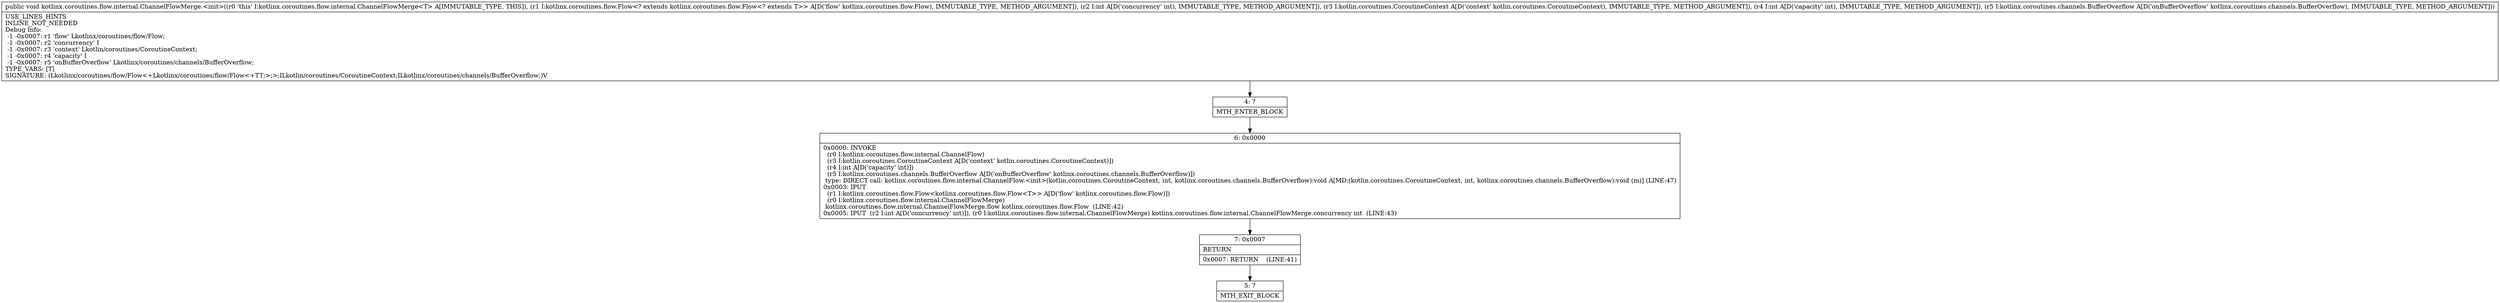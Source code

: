 digraph "CFG forkotlinx.coroutines.flow.internal.ChannelFlowMerge.\<init\>(Lkotlinx\/coroutines\/flow\/Flow;ILkotlin\/coroutines\/CoroutineContext;ILkotlinx\/coroutines\/channels\/BufferOverflow;)V" {
Node_4 [shape=record,label="{4\:\ ?|MTH_ENTER_BLOCK\l}"];
Node_6 [shape=record,label="{6\:\ 0x0000|0x0000: INVOKE  \l  (r0 I:kotlinx.coroutines.flow.internal.ChannelFlow)\l  (r3 I:kotlin.coroutines.CoroutineContext A[D('context' kotlin.coroutines.CoroutineContext)])\l  (r4 I:int A[D('capacity' int)])\l  (r5 I:kotlinx.coroutines.channels.BufferOverflow A[D('onBufferOverflow' kotlinx.coroutines.channels.BufferOverflow)])\l type: DIRECT call: kotlinx.coroutines.flow.internal.ChannelFlow.\<init\>(kotlin.coroutines.CoroutineContext, int, kotlinx.coroutines.channels.BufferOverflow):void A[MD:(kotlin.coroutines.CoroutineContext, int, kotlinx.coroutines.channels.BufferOverflow):void (m)] (LINE:47)\l0x0003: IPUT  \l  (r1 I:kotlinx.coroutines.flow.Flow\<kotlinx.coroutines.flow.Flow\<T\>\> A[D('flow' kotlinx.coroutines.flow.Flow)])\l  (r0 I:kotlinx.coroutines.flow.internal.ChannelFlowMerge)\l kotlinx.coroutines.flow.internal.ChannelFlowMerge.flow kotlinx.coroutines.flow.Flow  (LINE:42)\l0x0005: IPUT  (r2 I:int A[D('concurrency' int)]), (r0 I:kotlinx.coroutines.flow.internal.ChannelFlowMerge) kotlinx.coroutines.flow.internal.ChannelFlowMerge.concurrency int  (LINE:43)\l}"];
Node_7 [shape=record,label="{7\:\ 0x0007|RETURN\l|0x0007: RETURN    (LINE:41)\l}"];
Node_5 [shape=record,label="{5\:\ ?|MTH_EXIT_BLOCK\l}"];
MethodNode[shape=record,label="{public void kotlinx.coroutines.flow.internal.ChannelFlowMerge.\<init\>((r0 'this' I:kotlinx.coroutines.flow.internal.ChannelFlowMerge\<T\> A[IMMUTABLE_TYPE, THIS]), (r1 I:kotlinx.coroutines.flow.Flow\<? extends kotlinx.coroutines.flow.Flow\<? extends T\>\> A[D('flow' kotlinx.coroutines.flow.Flow), IMMUTABLE_TYPE, METHOD_ARGUMENT]), (r2 I:int A[D('concurrency' int), IMMUTABLE_TYPE, METHOD_ARGUMENT]), (r3 I:kotlin.coroutines.CoroutineContext A[D('context' kotlin.coroutines.CoroutineContext), IMMUTABLE_TYPE, METHOD_ARGUMENT]), (r4 I:int A[D('capacity' int), IMMUTABLE_TYPE, METHOD_ARGUMENT]), (r5 I:kotlinx.coroutines.channels.BufferOverflow A[D('onBufferOverflow' kotlinx.coroutines.channels.BufferOverflow), IMMUTABLE_TYPE, METHOD_ARGUMENT]))  | USE_LINES_HINTS\lINLINE_NOT_NEEDED\lDebug Info:\l  \-1 \-0x0007: r1 'flow' Lkotlinx\/coroutines\/flow\/Flow;\l  \-1 \-0x0007: r2 'concurrency' I\l  \-1 \-0x0007: r3 'context' Lkotlin\/coroutines\/CoroutineContext;\l  \-1 \-0x0007: r4 'capacity' I\l  \-1 \-0x0007: r5 'onBufferOverflow' Lkotlinx\/coroutines\/channels\/BufferOverflow;\lTYPE_VARS: [T]\lSIGNATURE: (Lkotlinx\/coroutines\/flow\/Flow\<+Lkotlinx\/coroutines\/flow\/Flow\<+TT;\>;\>;ILkotlin\/coroutines\/CoroutineContext;ILkotlinx\/coroutines\/channels\/BufferOverflow;)V\l}"];
MethodNode -> Node_4;Node_4 -> Node_6;
Node_6 -> Node_7;
Node_7 -> Node_5;
}

